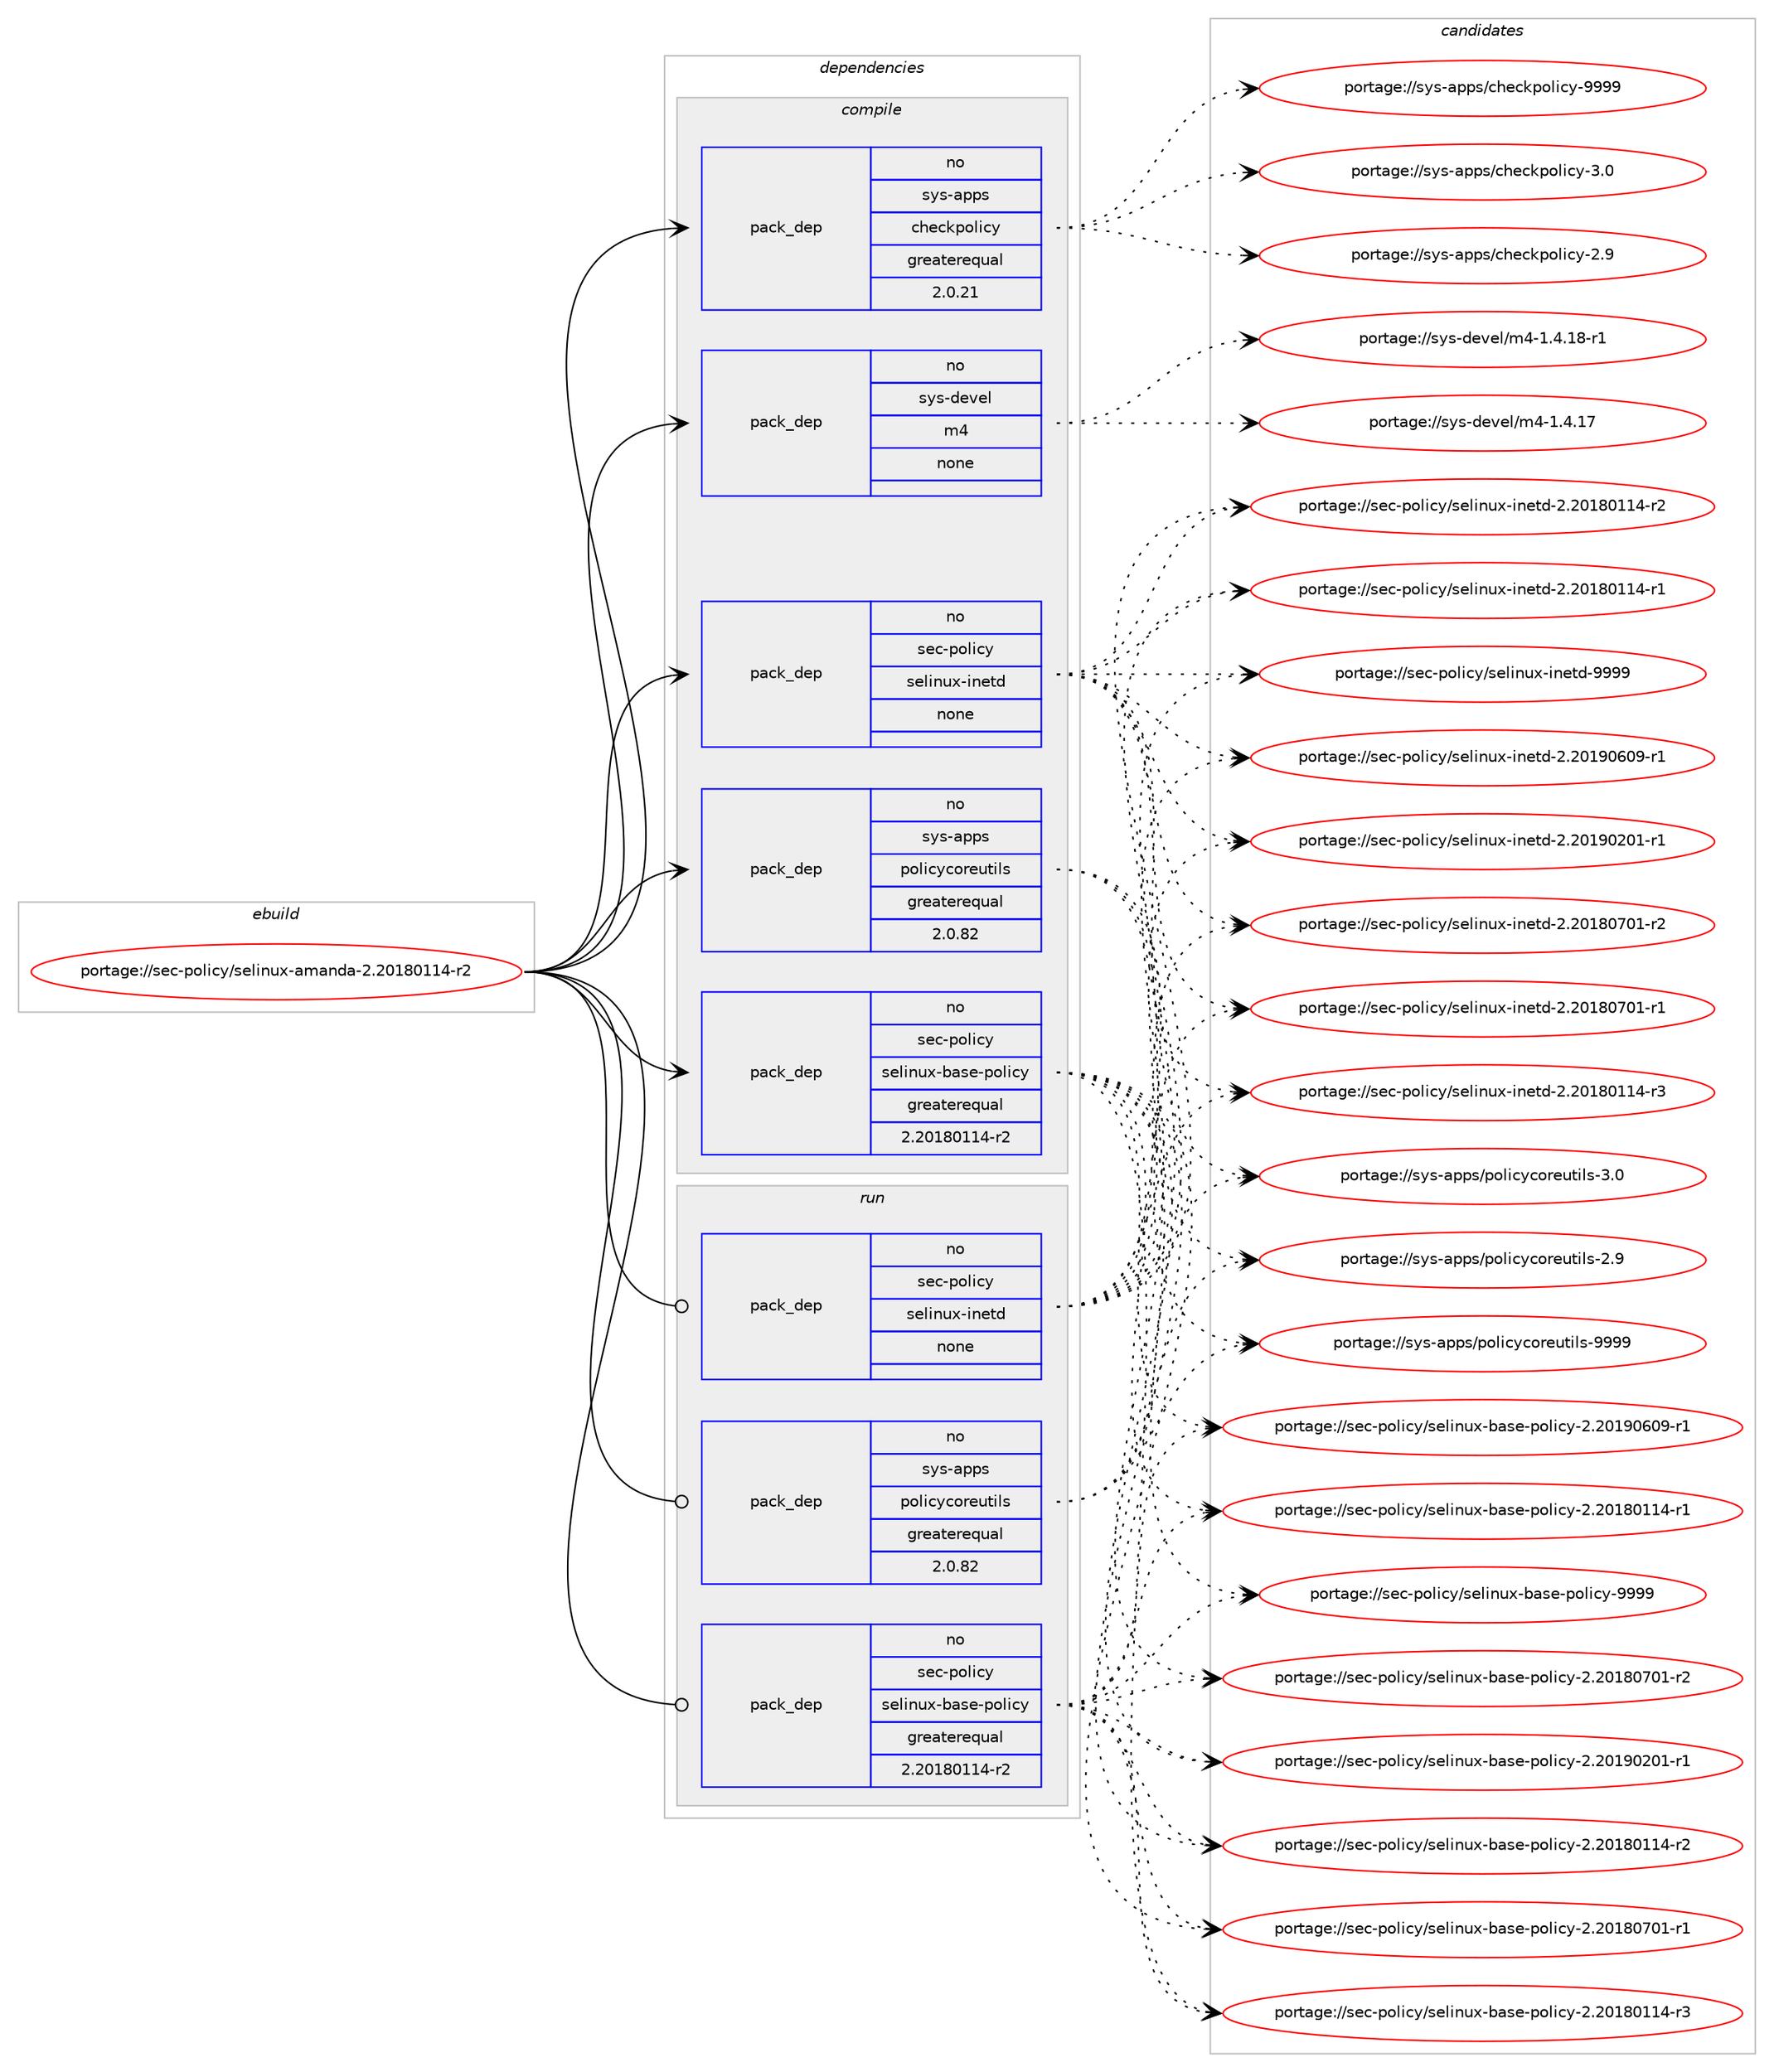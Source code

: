 digraph prolog {

# *************
# Graph options
# *************

newrank=true;
concentrate=true;
compound=true;
graph [rankdir=LR,fontname=Helvetica,fontsize=10,ranksep=1.5];#, ranksep=2.5, nodesep=0.2];
edge  [arrowhead=vee];
node  [fontname=Helvetica,fontsize=10];

# **********
# The ebuild
# **********

subgraph cluster_leftcol {
color=gray;
rank=same;
label=<<i>ebuild</i>>;
id [label="portage://sec-policy/selinux-amanda-2.20180114-r2", color=red, width=4, href="../sec-policy/selinux-amanda-2.20180114-r2.svg"];
}

# ****************
# The dependencies
# ****************

subgraph cluster_midcol {
color=gray;
label=<<i>dependencies</i>>;
subgraph cluster_compile {
fillcolor="#eeeeee";
style=filled;
label=<<i>compile</i>>;
subgraph pack63106 {
dependency79932 [label=<<TABLE BORDER="0" CELLBORDER="1" CELLSPACING="0" CELLPADDING="4" WIDTH="220"><TR><TD ROWSPAN="6" CELLPADDING="30">pack_dep</TD></TR><TR><TD WIDTH="110">no</TD></TR><TR><TD>sec-policy</TD></TR><TR><TD>selinux-base-policy</TD></TR><TR><TD>greaterequal</TD></TR><TR><TD>2.20180114-r2</TD></TR></TABLE>>, shape=none, color=blue];
}
id:e -> dependency79932:w [weight=20,style="solid",arrowhead="vee"];
subgraph pack63107 {
dependency79933 [label=<<TABLE BORDER="0" CELLBORDER="1" CELLSPACING="0" CELLPADDING="4" WIDTH="220"><TR><TD ROWSPAN="6" CELLPADDING="30">pack_dep</TD></TR><TR><TD WIDTH="110">no</TD></TR><TR><TD>sec-policy</TD></TR><TR><TD>selinux-inetd</TD></TR><TR><TD>none</TD></TR><TR><TD></TD></TR></TABLE>>, shape=none, color=blue];
}
id:e -> dependency79933:w [weight=20,style="solid",arrowhead="vee"];
subgraph pack63108 {
dependency79934 [label=<<TABLE BORDER="0" CELLBORDER="1" CELLSPACING="0" CELLPADDING="4" WIDTH="220"><TR><TD ROWSPAN="6" CELLPADDING="30">pack_dep</TD></TR><TR><TD WIDTH="110">no</TD></TR><TR><TD>sys-apps</TD></TR><TR><TD>checkpolicy</TD></TR><TR><TD>greaterequal</TD></TR><TR><TD>2.0.21</TD></TR></TABLE>>, shape=none, color=blue];
}
id:e -> dependency79934:w [weight=20,style="solid",arrowhead="vee"];
subgraph pack63109 {
dependency79935 [label=<<TABLE BORDER="0" CELLBORDER="1" CELLSPACING="0" CELLPADDING="4" WIDTH="220"><TR><TD ROWSPAN="6" CELLPADDING="30">pack_dep</TD></TR><TR><TD WIDTH="110">no</TD></TR><TR><TD>sys-apps</TD></TR><TR><TD>policycoreutils</TD></TR><TR><TD>greaterequal</TD></TR><TR><TD>2.0.82</TD></TR></TABLE>>, shape=none, color=blue];
}
id:e -> dependency79935:w [weight=20,style="solid",arrowhead="vee"];
subgraph pack63110 {
dependency79936 [label=<<TABLE BORDER="0" CELLBORDER="1" CELLSPACING="0" CELLPADDING="4" WIDTH="220"><TR><TD ROWSPAN="6" CELLPADDING="30">pack_dep</TD></TR><TR><TD WIDTH="110">no</TD></TR><TR><TD>sys-devel</TD></TR><TR><TD>m4</TD></TR><TR><TD>none</TD></TR><TR><TD></TD></TR></TABLE>>, shape=none, color=blue];
}
id:e -> dependency79936:w [weight=20,style="solid",arrowhead="vee"];
}
subgraph cluster_compileandrun {
fillcolor="#eeeeee";
style=filled;
label=<<i>compile and run</i>>;
}
subgraph cluster_run {
fillcolor="#eeeeee";
style=filled;
label=<<i>run</i>>;
subgraph pack63111 {
dependency79937 [label=<<TABLE BORDER="0" CELLBORDER="1" CELLSPACING="0" CELLPADDING="4" WIDTH="220"><TR><TD ROWSPAN="6" CELLPADDING="30">pack_dep</TD></TR><TR><TD WIDTH="110">no</TD></TR><TR><TD>sec-policy</TD></TR><TR><TD>selinux-base-policy</TD></TR><TR><TD>greaterequal</TD></TR><TR><TD>2.20180114-r2</TD></TR></TABLE>>, shape=none, color=blue];
}
id:e -> dependency79937:w [weight=20,style="solid",arrowhead="odot"];
subgraph pack63112 {
dependency79938 [label=<<TABLE BORDER="0" CELLBORDER="1" CELLSPACING="0" CELLPADDING="4" WIDTH="220"><TR><TD ROWSPAN="6" CELLPADDING="30">pack_dep</TD></TR><TR><TD WIDTH="110">no</TD></TR><TR><TD>sec-policy</TD></TR><TR><TD>selinux-inetd</TD></TR><TR><TD>none</TD></TR><TR><TD></TD></TR></TABLE>>, shape=none, color=blue];
}
id:e -> dependency79938:w [weight=20,style="solid",arrowhead="odot"];
subgraph pack63113 {
dependency79939 [label=<<TABLE BORDER="0" CELLBORDER="1" CELLSPACING="0" CELLPADDING="4" WIDTH="220"><TR><TD ROWSPAN="6" CELLPADDING="30">pack_dep</TD></TR><TR><TD WIDTH="110">no</TD></TR><TR><TD>sys-apps</TD></TR><TR><TD>policycoreutils</TD></TR><TR><TD>greaterequal</TD></TR><TR><TD>2.0.82</TD></TR></TABLE>>, shape=none, color=blue];
}
id:e -> dependency79939:w [weight=20,style="solid",arrowhead="odot"];
}
}

# **************
# The candidates
# **************

subgraph cluster_choices {
rank=same;
color=gray;
label=<<i>candidates</i>>;

subgraph choice63106 {
color=black;
nodesep=1;
choice1151019945112111108105991214711510110810511011712045989711510145112111108105991214557575757 [label="portage://sec-policy/selinux-base-policy-9999", color=red, width=4,href="../sec-policy/selinux-base-policy-9999.svg"];
choice11510199451121111081059912147115101108105110117120459897115101451121111081059912145504650484957485448574511449 [label="portage://sec-policy/selinux-base-policy-2.20190609-r1", color=red, width=4,href="../sec-policy/selinux-base-policy-2.20190609-r1.svg"];
choice11510199451121111081059912147115101108105110117120459897115101451121111081059912145504650484957485048494511449 [label="portage://sec-policy/selinux-base-policy-2.20190201-r1", color=red, width=4,href="../sec-policy/selinux-base-policy-2.20190201-r1.svg"];
choice11510199451121111081059912147115101108105110117120459897115101451121111081059912145504650484956485548494511450 [label="portage://sec-policy/selinux-base-policy-2.20180701-r2", color=red, width=4,href="../sec-policy/selinux-base-policy-2.20180701-r2.svg"];
choice11510199451121111081059912147115101108105110117120459897115101451121111081059912145504650484956485548494511449 [label="portage://sec-policy/selinux-base-policy-2.20180701-r1", color=red, width=4,href="../sec-policy/selinux-base-policy-2.20180701-r1.svg"];
choice11510199451121111081059912147115101108105110117120459897115101451121111081059912145504650484956484949524511451 [label="portage://sec-policy/selinux-base-policy-2.20180114-r3", color=red, width=4,href="../sec-policy/selinux-base-policy-2.20180114-r3.svg"];
choice11510199451121111081059912147115101108105110117120459897115101451121111081059912145504650484956484949524511450 [label="portage://sec-policy/selinux-base-policy-2.20180114-r2", color=red, width=4,href="../sec-policy/selinux-base-policy-2.20180114-r2.svg"];
choice11510199451121111081059912147115101108105110117120459897115101451121111081059912145504650484956484949524511449 [label="portage://sec-policy/selinux-base-policy-2.20180114-r1", color=red, width=4,href="../sec-policy/selinux-base-policy-2.20180114-r1.svg"];
dependency79932:e -> choice1151019945112111108105991214711510110810511011712045989711510145112111108105991214557575757:w [style=dotted,weight="100"];
dependency79932:e -> choice11510199451121111081059912147115101108105110117120459897115101451121111081059912145504650484957485448574511449:w [style=dotted,weight="100"];
dependency79932:e -> choice11510199451121111081059912147115101108105110117120459897115101451121111081059912145504650484957485048494511449:w [style=dotted,weight="100"];
dependency79932:e -> choice11510199451121111081059912147115101108105110117120459897115101451121111081059912145504650484956485548494511450:w [style=dotted,weight="100"];
dependency79932:e -> choice11510199451121111081059912147115101108105110117120459897115101451121111081059912145504650484956485548494511449:w [style=dotted,weight="100"];
dependency79932:e -> choice11510199451121111081059912147115101108105110117120459897115101451121111081059912145504650484956484949524511451:w [style=dotted,weight="100"];
dependency79932:e -> choice11510199451121111081059912147115101108105110117120459897115101451121111081059912145504650484956484949524511450:w [style=dotted,weight="100"];
dependency79932:e -> choice11510199451121111081059912147115101108105110117120459897115101451121111081059912145504650484956484949524511449:w [style=dotted,weight="100"];
}
subgraph choice63107 {
color=black;
nodesep=1;
choice11510199451121111081059912147115101108105110117120451051101011161004557575757 [label="portage://sec-policy/selinux-inetd-9999", color=red, width=4,href="../sec-policy/selinux-inetd-9999.svg"];
choice115101994511211110810599121471151011081051101171204510511010111610045504650484957485448574511449 [label="portage://sec-policy/selinux-inetd-2.20190609-r1", color=red, width=4,href="../sec-policy/selinux-inetd-2.20190609-r1.svg"];
choice115101994511211110810599121471151011081051101171204510511010111610045504650484957485048494511449 [label="portage://sec-policy/selinux-inetd-2.20190201-r1", color=red, width=4,href="../sec-policy/selinux-inetd-2.20190201-r1.svg"];
choice115101994511211110810599121471151011081051101171204510511010111610045504650484956485548494511450 [label="portage://sec-policy/selinux-inetd-2.20180701-r2", color=red, width=4,href="../sec-policy/selinux-inetd-2.20180701-r2.svg"];
choice115101994511211110810599121471151011081051101171204510511010111610045504650484956485548494511449 [label="portage://sec-policy/selinux-inetd-2.20180701-r1", color=red, width=4,href="../sec-policy/selinux-inetd-2.20180701-r1.svg"];
choice115101994511211110810599121471151011081051101171204510511010111610045504650484956484949524511451 [label="portage://sec-policy/selinux-inetd-2.20180114-r3", color=red, width=4,href="../sec-policy/selinux-inetd-2.20180114-r3.svg"];
choice115101994511211110810599121471151011081051101171204510511010111610045504650484956484949524511450 [label="portage://sec-policy/selinux-inetd-2.20180114-r2", color=red, width=4,href="../sec-policy/selinux-inetd-2.20180114-r2.svg"];
choice115101994511211110810599121471151011081051101171204510511010111610045504650484956484949524511449 [label="portage://sec-policy/selinux-inetd-2.20180114-r1", color=red, width=4,href="../sec-policy/selinux-inetd-2.20180114-r1.svg"];
dependency79933:e -> choice11510199451121111081059912147115101108105110117120451051101011161004557575757:w [style=dotted,weight="100"];
dependency79933:e -> choice115101994511211110810599121471151011081051101171204510511010111610045504650484957485448574511449:w [style=dotted,weight="100"];
dependency79933:e -> choice115101994511211110810599121471151011081051101171204510511010111610045504650484957485048494511449:w [style=dotted,weight="100"];
dependency79933:e -> choice115101994511211110810599121471151011081051101171204510511010111610045504650484956485548494511450:w [style=dotted,weight="100"];
dependency79933:e -> choice115101994511211110810599121471151011081051101171204510511010111610045504650484956485548494511449:w [style=dotted,weight="100"];
dependency79933:e -> choice115101994511211110810599121471151011081051101171204510511010111610045504650484956484949524511451:w [style=dotted,weight="100"];
dependency79933:e -> choice115101994511211110810599121471151011081051101171204510511010111610045504650484956484949524511450:w [style=dotted,weight="100"];
dependency79933:e -> choice115101994511211110810599121471151011081051101171204510511010111610045504650484956484949524511449:w [style=dotted,weight="100"];
}
subgraph choice63108 {
color=black;
nodesep=1;
choice1151211154597112112115479910410199107112111108105991214557575757 [label="portage://sys-apps/checkpolicy-9999", color=red, width=4,href="../sys-apps/checkpolicy-9999.svg"];
choice11512111545971121121154799104101991071121111081059912145514648 [label="portage://sys-apps/checkpolicy-3.0", color=red, width=4,href="../sys-apps/checkpolicy-3.0.svg"];
choice11512111545971121121154799104101991071121111081059912145504657 [label="portage://sys-apps/checkpolicy-2.9", color=red, width=4,href="../sys-apps/checkpolicy-2.9.svg"];
dependency79934:e -> choice1151211154597112112115479910410199107112111108105991214557575757:w [style=dotted,weight="100"];
dependency79934:e -> choice11512111545971121121154799104101991071121111081059912145514648:w [style=dotted,weight="100"];
dependency79934:e -> choice11512111545971121121154799104101991071121111081059912145504657:w [style=dotted,weight="100"];
}
subgraph choice63109 {
color=black;
nodesep=1;
choice11512111545971121121154711211110810599121991111141011171161051081154557575757 [label="portage://sys-apps/policycoreutils-9999", color=red, width=4,href="../sys-apps/policycoreutils-9999.svg"];
choice115121115459711211211547112111108105991219911111410111711610510811545514648 [label="portage://sys-apps/policycoreutils-3.0", color=red, width=4,href="../sys-apps/policycoreutils-3.0.svg"];
choice115121115459711211211547112111108105991219911111410111711610510811545504657 [label="portage://sys-apps/policycoreutils-2.9", color=red, width=4,href="../sys-apps/policycoreutils-2.9.svg"];
dependency79935:e -> choice11512111545971121121154711211110810599121991111141011171161051081154557575757:w [style=dotted,weight="100"];
dependency79935:e -> choice115121115459711211211547112111108105991219911111410111711610510811545514648:w [style=dotted,weight="100"];
dependency79935:e -> choice115121115459711211211547112111108105991219911111410111711610510811545504657:w [style=dotted,weight="100"];
}
subgraph choice63110 {
color=black;
nodesep=1;
choice115121115451001011181011084710952454946524649564511449 [label="portage://sys-devel/m4-1.4.18-r1", color=red, width=4,href="../sys-devel/m4-1.4.18-r1.svg"];
choice11512111545100101118101108471095245494652464955 [label="portage://sys-devel/m4-1.4.17", color=red, width=4,href="../sys-devel/m4-1.4.17.svg"];
dependency79936:e -> choice115121115451001011181011084710952454946524649564511449:w [style=dotted,weight="100"];
dependency79936:e -> choice11512111545100101118101108471095245494652464955:w [style=dotted,weight="100"];
}
subgraph choice63111 {
color=black;
nodesep=1;
choice1151019945112111108105991214711510110810511011712045989711510145112111108105991214557575757 [label="portage://sec-policy/selinux-base-policy-9999", color=red, width=4,href="../sec-policy/selinux-base-policy-9999.svg"];
choice11510199451121111081059912147115101108105110117120459897115101451121111081059912145504650484957485448574511449 [label="portage://sec-policy/selinux-base-policy-2.20190609-r1", color=red, width=4,href="../sec-policy/selinux-base-policy-2.20190609-r1.svg"];
choice11510199451121111081059912147115101108105110117120459897115101451121111081059912145504650484957485048494511449 [label="portage://sec-policy/selinux-base-policy-2.20190201-r1", color=red, width=4,href="../sec-policy/selinux-base-policy-2.20190201-r1.svg"];
choice11510199451121111081059912147115101108105110117120459897115101451121111081059912145504650484956485548494511450 [label="portage://sec-policy/selinux-base-policy-2.20180701-r2", color=red, width=4,href="../sec-policy/selinux-base-policy-2.20180701-r2.svg"];
choice11510199451121111081059912147115101108105110117120459897115101451121111081059912145504650484956485548494511449 [label="portage://sec-policy/selinux-base-policy-2.20180701-r1", color=red, width=4,href="../sec-policy/selinux-base-policy-2.20180701-r1.svg"];
choice11510199451121111081059912147115101108105110117120459897115101451121111081059912145504650484956484949524511451 [label="portage://sec-policy/selinux-base-policy-2.20180114-r3", color=red, width=4,href="../sec-policy/selinux-base-policy-2.20180114-r3.svg"];
choice11510199451121111081059912147115101108105110117120459897115101451121111081059912145504650484956484949524511450 [label="portage://sec-policy/selinux-base-policy-2.20180114-r2", color=red, width=4,href="../sec-policy/selinux-base-policy-2.20180114-r2.svg"];
choice11510199451121111081059912147115101108105110117120459897115101451121111081059912145504650484956484949524511449 [label="portage://sec-policy/selinux-base-policy-2.20180114-r1", color=red, width=4,href="../sec-policy/selinux-base-policy-2.20180114-r1.svg"];
dependency79937:e -> choice1151019945112111108105991214711510110810511011712045989711510145112111108105991214557575757:w [style=dotted,weight="100"];
dependency79937:e -> choice11510199451121111081059912147115101108105110117120459897115101451121111081059912145504650484957485448574511449:w [style=dotted,weight="100"];
dependency79937:e -> choice11510199451121111081059912147115101108105110117120459897115101451121111081059912145504650484957485048494511449:w [style=dotted,weight="100"];
dependency79937:e -> choice11510199451121111081059912147115101108105110117120459897115101451121111081059912145504650484956485548494511450:w [style=dotted,weight="100"];
dependency79937:e -> choice11510199451121111081059912147115101108105110117120459897115101451121111081059912145504650484956485548494511449:w [style=dotted,weight="100"];
dependency79937:e -> choice11510199451121111081059912147115101108105110117120459897115101451121111081059912145504650484956484949524511451:w [style=dotted,weight="100"];
dependency79937:e -> choice11510199451121111081059912147115101108105110117120459897115101451121111081059912145504650484956484949524511450:w [style=dotted,weight="100"];
dependency79937:e -> choice11510199451121111081059912147115101108105110117120459897115101451121111081059912145504650484956484949524511449:w [style=dotted,weight="100"];
}
subgraph choice63112 {
color=black;
nodesep=1;
choice11510199451121111081059912147115101108105110117120451051101011161004557575757 [label="portage://sec-policy/selinux-inetd-9999", color=red, width=4,href="../sec-policy/selinux-inetd-9999.svg"];
choice115101994511211110810599121471151011081051101171204510511010111610045504650484957485448574511449 [label="portage://sec-policy/selinux-inetd-2.20190609-r1", color=red, width=4,href="../sec-policy/selinux-inetd-2.20190609-r1.svg"];
choice115101994511211110810599121471151011081051101171204510511010111610045504650484957485048494511449 [label="portage://sec-policy/selinux-inetd-2.20190201-r1", color=red, width=4,href="../sec-policy/selinux-inetd-2.20190201-r1.svg"];
choice115101994511211110810599121471151011081051101171204510511010111610045504650484956485548494511450 [label="portage://sec-policy/selinux-inetd-2.20180701-r2", color=red, width=4,href="../sec-policy/selinux-inetd-2.20180701-r2.svg"];
choice115101994511211110810599121471151011081051101171204510511010111610045504650484956485548494511449 [label="portage://sec-policy/selinux-inetd-2.20180701-r1", color=red, width=4,href="../sec-policy/selinux-inetd-2.20180701-r1.svg"];
choice115101994511211110810599121471151011081051101171204510511010111610045504650484956484949524511451 [label="portage://sec-policy/selinux-inetd-2.20180114-r3", color=red, width=4,href="../sec-policy/selinux-inetd-2.20180114-r3.svg"];
choice115101994511211110810599121471151011081051101171204510511010111610045504650484956484949524511450 [label="portage://sec-policy/selinux-inetd-2.20180114-r2", color=red, width=4,href="../sec-policy/selinux-inetd-2.20180114-r2.svg"];
choice115101994511211110810599121471151011081051101171204510511010111610045504650484956484949524511449 [label="portage://sec-policy/selinux-inetd-2.20180114-r1", color=red, width=4,href="../sec-policy/selinux-inetd-2.20180114-r1.svg"];
dependency79938:e -> choice11510199451121111081059912147115101108105110117120451051101011161004557575757:w [style=dotted,weight="100"];
dependency79938:e -> choice115101994511211110810599121471151011081051101171204510511010111610045504650484957485448574511449:w [style=dotted,weight="100"];
dependency79938:e -> choice115101994511211110810599121471151011081051101171204510511010111610045504650484957485048494511449:w [style=dotted,weight="100"];
dependency79938:e -> choice115101994511211110810599121471151011081051101171204510511010111610045504650484956485548494511450:w [style=dotted,weight="100"];
dependency79938:e -> choice115101994511211110810599121471151011081051101171204510511010111610045504650484956485548494511449:w [style=dotted,weight="100"];
dependency79938:e -> choice115101994511211110810599121471151011081051101171204510511010111610045504650484956484949524511451:w [style=dotted,weight="100"];
dependency79938:e -> choice115101994511211110810599121471151011081051101171204510511010111610045504650484956484949524511450:w [style=dotted,weight="100"];
dependency79938:e -> choice115101994511211110810599121471151011081051101171204510511010111610045504650484956484949524511449:w [style=dotted,weight="100"];
}
subgraph choice63113 {
color=black;
nodesep=1;
choice11512111545971121121154711211110810599121991111141011171161051081154557575757 [label="portage://sys-apps/policycoreutils-9999", color=red, width=4,href="../sys-apps/policycoreutils-9999.svg"];
choice115121115459711211211547112111108105991219911111410111711610510811545514648 [label="portage://sys-apps/policycoreutils-3.0", color=red, width=4,href="../sys-apps/policycoreutils-3.0.svg"];
choice115121115459711211211547112111108105991219911111410111711610510811545504657 [label="portage://sys-apps/policycoreutils-2.9", color=red, width=4,href="../sys-apps/policycoreutils-2.9.svg"];
dependency79939:e -> choice11512111545971121121154711211110810599121991111141011171161051081154557575757:w [style=dotted,weight="100"];
dependency79939:e -> choice115121115459711211211547112111108105991219911111410111711610510811545514648:w [style=dotted,weight="100"];
dependency79939:e -> choice115121115459711211211547112111108105991219911111410111711610510811545504657:w [style=dotted,weight="100"];
}
}

}
